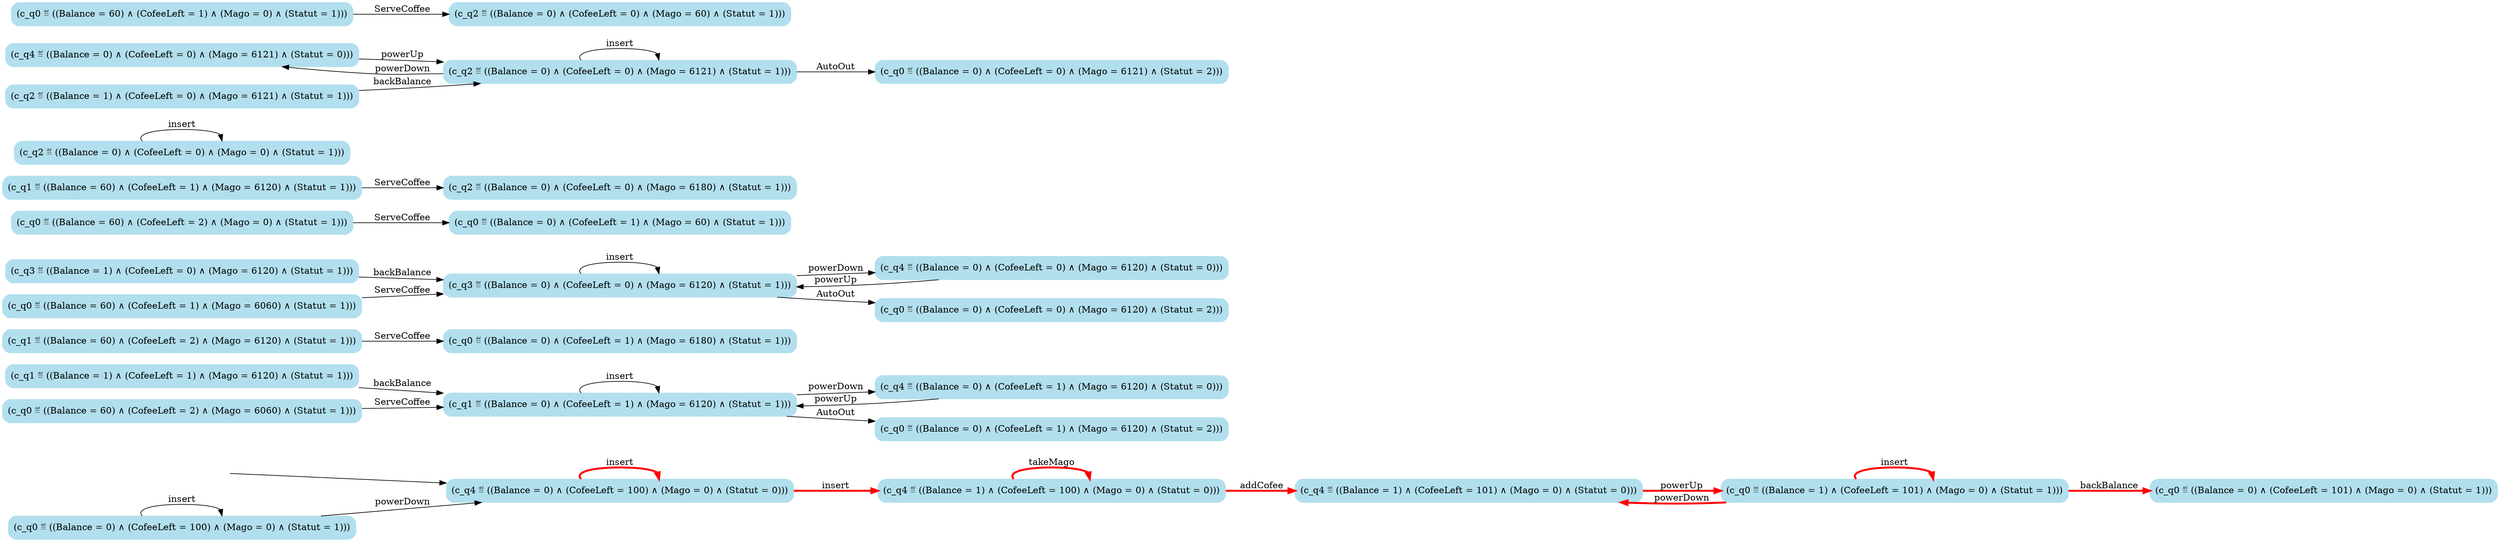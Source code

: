 digraph G {

	rankdir = LR;

	start_c_q4_61[style=invisible];

	node[shape=box, style="rounded, filled", color=lightblue2];

	c_q1_38[label="(c_q1 ≝ ((Balance = 0) ∧ (CofeeLeft = 1) ∧ (Mago = 6120) ∧ (Statut = 1)))"];
	c_q0_35[label="(c_q0 ≝ ((Balance = 0) ∧ (CofeeLeft = 1) ∧ (Mago = 6180) ∧ (Statut = 1)))"];
	c_q4_27[label="(c_q4 ≝ ((Balance = 1) ∧ (CofeeLeft = 101) ∧ (Mago = 0) ∧ (Statut = 0)))"];
	c_q3_50[label="(c_q3 ≝ ((Balance = 1) ∧ (CofeeLeft = 0) ∧ (Mago = 6120) ∧ (Statut = 1)))"];
	c_q0_17[label="(c_q0 ≝ ((Balance = 0) ∧ (CofeeLeft = 1) ∧ (Mago = 60) ∧ (Statut = 1)))"];
	c_q4_55[label="(c_q4 ≝ ((Balance = 0) ∧ (CofeeLeft = 0) ∧ (Mago = 6120) ∧ (Statut = 0)))"];
	c_q4_61[label="(c_q4 ≝ ((Balance = 0) ∧ (CofeeLeft = 100) ∧ (Mago = 0) ∧ (Statut = 0)))"];
	c_q0_24[label="(c_q0 ≝ ((Balance = 60) ∧ (CofeeLeft = 1) ∧ (Mago = 6060) ∧ (Statut = 1)))"];
	c_q1_30[label="(c_q1 ≝ ((Balance = 1) ∧ (CofeeLeft = 1) ∧ (Mago = 6120) ∧ (Statut = 1)))"];
	c_q2_37[label="(c_q2 ≝ ((Balance = 0) ∧ (CofeeLeft = 0) ∧ (Mago = 6180) ∧ (Statut = 1)))"];
	c_q0_16[label="(c_q0 ≝ ((Balance = 60) ∧ (CofeeLeft = 2) ∧ (Mago = 0) ∧ (Statut = 1)))"];
	c_q0_20[label="(c_q0 ≝ ((Balance = 60) ∧ (CofeeLeft = 2) ∧ (Mago = 6060) ∧ (Statut = 1)))"];
	c_q1_36[label="(c_q1 ≝ ((Balance = 60) ∧ (CofeeLeft = 1) ∧ (Mago = 6120) ∧ (Statut = 1)))"];
	c_q0_53[label="(c_q0 ≝ ((Balance = 0) ∧ (CofeeLeft = 0) ∧ (Mago = 6120) ∧ (Statut = 2)))"];
	c_q1_34[label="(c_q1 ≝ ((Balance = 60) ∧ (CofeeLeft = 2) ∧ (Mago = 6120) ∧ (Statut = 1)))"];
	c_q2_41[label="(c_q2 ≝ ((Balance = 0) ∧ (CofeeLeft = 0) ∧ (Mago = 0) ∧ (Statut = 1)))"];
	c_q4_47[label="(c_q4 ≝ ((Balance = 0) ∧ (CofeeLeft = 0) ∧ (Mago = 6121) ∧ (Statut = 0)))"];
	c_q0_22[label="(c_q0 ≝ ((Balance = 60) ∧ (CofeeLeft = 1) ∧ (Mago = 0) ∧ (Statut = 1)))"];
	c_q2_57[label="(c_q2 ≝ ((Balance = 0) ∧ (CofeeLeft = 0) ∧ (Mago = 6121) ∧ (Statut = 1)))"];
	c_q2_23[label="(c_q2 ≝ ((Balance = 0) ∧ (CofeeLeft = 0) ∧ (Mago = 60) ∧ (Statut = 1)))"];
	c_q0_19[label="(c_q0 ≝ ((Balance = 0) ∧ (CofeeLeft = 101) ∧ (Mago = 0) ∧ (Statut = 1)))"];
	c_q2_42[label="(c_q2 ≝ ((Balance = 1) ∧ (CofeeLeft = 0) ∧ (Mago = 6121) ∧ (Statut = 1)))"];
	c_q0_45[label="(c_q0 ≝ ((Balance = 0) ∧ (CofeeLeft = 0) ∧ (Mago = 6121) ∧ (Statut = 2)))"];
	c_q4_39[label="(c_q4 ≝ ((Balance = 0) ∧ (CofeeLeft = 1) ∧ (Mago = 6120) ∧ (Statut = 0)))"];
	c_q4_4[label="(c_q4 ≝ ((Balance = 1) ∧ (CofeeLeft = 100) ∧ (Mago = 0) ∧ (Statut = 0)))"];
	c_q3_54[label="(c_q3 ≝ ((Balance = 0) ∧ (CofeeLeft = 0) ∧ (Mago = 6120) ∧ (Statut = 1)))"];
	c_q0_63[label="(c_q0 ≝ ((Balance = 0) ∧ (CofeeLeft = 100) ∧ (Mago = 0) ∧ (Statut = 1)))"];
	c_q0_26[label="(c_q0 ≝ ((Balance = 1) ∧ (CofeeLeft = 101) ∧ (Mago = 0) ∧ (Statut = 1)))"];
	c_q0_33[label="(c_q0 ≝ ((Balance = 0) ∧ (CofeeLeft = 1) ∧ (Mago = 6120) ∧ (Statut = 2)))"];

	start_c_q4_61 -> c_q4_61;
	c_q4_61 -> c_q4_4[label="insert", penwidth=3, color=red];
	c_q4_4 -> c_q4_4[label="takeMago", penwidth=3, color=red];
	c_q4_4 -> c_q4_27[label="addCofee", penwidth=3, color=red];
	c_q4_27 -> c_q0_26[label="powerUp", penwidth=3, color=red];
	c_q4_39 -> c_q1_38[label="powerUp"];
	c_q4_47 -> c_q2_57[label="powerUp"];
	c_q4_55 -> c_q3_54[label="powerUp"];
	c_q0_26 -> c_q0_26[label="insert", penwidth=3, color=red];
	c_q0_16 -> c_q0_17[label="ServeCoffee"];
	c_q0_26 -> c_q0_19[label="backBalance", penwidth=3, color=red];
	c_q0_20 -> c_q1_38[label="ServeCoffee"];
	c_q0_22 -> c_q2_23[label="ServeCoffee"];
	c_q0_24 -> c_q3_54[label="ServeCoffee"];
	c_q0_26 -> c_q4_27[label="powerDown", penwidth=3, color=red];
	c_q1_38 -> c_q1_38[label="insert"];
	c_q1_30 -> c_q1_38[label="backBalance"];
	c_q1_38 -> c_q0_33[label="AutoOut"];
	c_q1_34 -> c_q0_35[label="ServeCoffee"];
	c_q1_36 -> c_q2_37[label="ServeCoffee"];
	c_q1_38 -> c_q4_39[label="powerDown"];
	c_q2_41 -> c_q2_41[label="insert"];
	c_q2_42 -> c_q2_57[label="backBalance"];
	c_q2_57 -> c_q0_45[label="AutoOut"];
	c_q2_57 -> c_q4_47[label="powerDown"];
	c_q3_54 -> c_q3_54[label="insert"];
	c_q3_50 -> c_q3_54[label="backBalance"];
	c_q3_54 -> c_q0_53[label="AutoOut"];
	c_q3_54 -> c_q4_55[label="powerDown"];
	c_q2_57 -> c_q2_57[label="insert"];
	c_q4_61 -> c_q4_61[label="insert", penwidth=3, color=red];
	c_q0_63 -> c_q4_61[label="powerDown"];
	c_q0_63 -> c_q0_63[label="insert"];

}